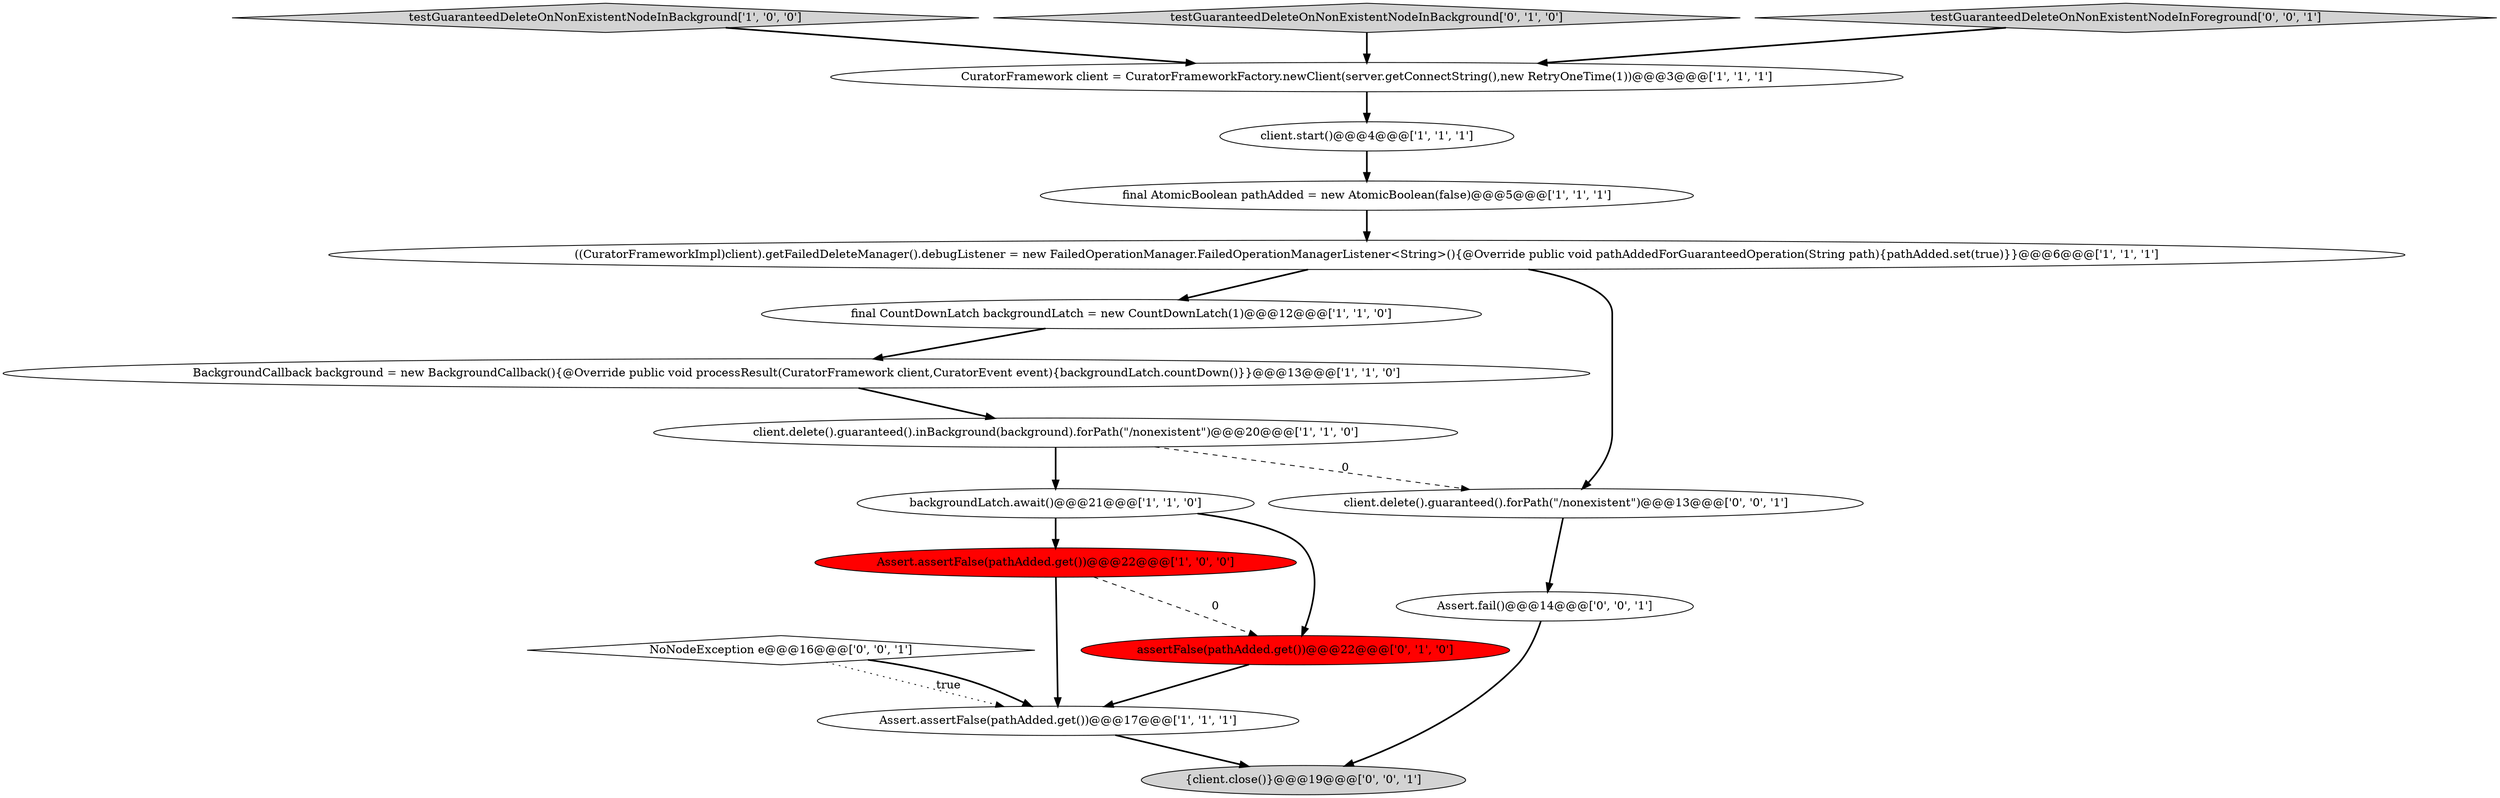 digraph {
1 [style = filled, label = "final AtomicBoolean pathAdded = new AtomicBoolean(false)@@@5@@@['1', '1', '1']", fillcolor = white, shape = ellipse image = "AAA0AAABBB1BBB"];
9 [style = filled, label = "testGuaranteedDeleteOnNonExistentNodeInBackground['1', '0', '0']", fillcolor = lightgray, shape = diamond image = "AAA0AAABBB1BBB"];
0 [style = filled, label = "BackgroundCallback background = new BackgroundCallback(){@Override public void processResult(CuratorFramework client,CuratorEvent event){backgroundLatch.countDown()}}@@@13@@@['1', '1', '0']", fillcolor = white, shape = ellipse image = "AAA0AAABBB1BBB"];
6 [style = filled, label = "CuratorFramework client = CuratorFrameworkFactory.newClient(server.getConnectString(),new RetryOneTime(1))@@@3@@@['1', '1', '1']", fillcolor = white, shape = ellipse image = "AAA0AAABBB1BBB"];
13 [style = filled, label = "NoNodeException e@@@16@@@['0', '0', '1']", fillcolor = white, shape = diamond image = "AAA0AAABBB3BBB"];
16 [style = filled, label = "client.delete().guaranteed().forPath(\"/nonexistent\")@@@13@@@['0', '0', '1']", fillcolor = white, shape = ellipse image = "AAA0AAABBB3BBB"];
12 [style = filled, label = "testGuaranteedDeleteOnNonExistentNodeInBackground['0', '1', '0']", fillcolor = lightgray, shape = diamond image = "AAA0AAABBB2BBB"];
8 [style = filled, label = "Assert.assertFalse(pathAdded.get())@@@17@@@['1', '1', '1']", fillcolor = white, shape = ellipse image = "AAA0AAABBB1BBB"];
7 [style = filled, label = "client.start()@@@4@@@['1', '1', '1']", fillcolor = white, shape = ellipse image = "AAA0AAABBB1BBB"];
3 [style = filled, label = "backgroundLatch.await()@@@21@@@['1', '1', '0']", fillcolor = white, shape = ellipse image = "AAA0AAABBB1BBB"];
10 [style = filled, label = "((CuratorFrameworkImpl)client).getFailedDeleteManager().debugListener = new FailedOperationManager.FailedOperationManagerListener<String>(){@Override public void pathAddedForGuaranteedOperation(String path){pathAdded.set(true)}}@@@6@@@['1', '1', '1']", fillcolor = white, shape = ellipse image = "AAA0AAABBB1BBB"];
17 [style = filled, label = "testGuaranteedDeleteOnNonExistentNodeInForeground['0', '0', '1']", fillcolor = lightgray, shape = diamond image = "AAA0AAABBB3BBB"];
11 [style = filled, label = "assertFalse(pathAdded.get())@@@22@@@['0', '1', '0']", fillcolor = red, shape = ellipse image = "AAA1AAABBB2BBB"];
15 [style = filled, label = "Assert.fail()@@@14@@@['0', '0', '1']", fillcolor = white, shape = ellipse image = "AAA0AAABBB3BBB"];
4 [style = filled, label = "Assert.assertFalse(pathAdded.get())@@@22@@@['1', '0', '0']", fillcolor = red, shape = ellipse image = "AAA1AAABBB1BBB"];
2 [style = filled, label = "final CountDownLatch backgroundLatch = new CountDownLatch(1)@@@12@@@['1', '1', '0']", fillcolor = white, shape = ellipse image = "AAA0AAABBB1BBB"];
5 [style = filled, label = "client.delete().guaranteed().inBackground(background).forPath(\"/nonexistent\")@@@20@@@['1', '1', '0']", fillcolor = white, shape = ellipse image = "AAA0AAABBB1BBB"];
14 [style = filled, label = "{client.close()}@@@19@@@['0', '0', '1']", fillcolor = lightgray, shape = ellipse image = "AAA0AAABBB3BBB"];
5->3 [style = bold, label=""];
16->15 [style = bold, label=""];
7->1 [style = bold, label=""];
15->14 [style = bold, label=""];
17->6 [style = bold, label=""];
3->11 [style = bold, label=""];
8->14 [style = bold, label=""];
12->6 [style = bold, label=""];
3->4 [style = bold, label=""];
9->6 [style = bold, label=""];
5->16 [style = dashed, label="0"];
2->0 [style = bold, label=""];
10->16 [style = bold, label=""];
13->8 [style = dotted, label="true"];
4->8 [style = bold, label=""];
11->8 [style = bold, label=""];
10->2 [style = bold, label=""];
4->11 [style = dashed, label="0"];
13->8 [style = bold, label=""];
6->7 [style = bold, label=""];
1->10 [style = bold, label=""];
0->5 [style = bold, label=""];
}
